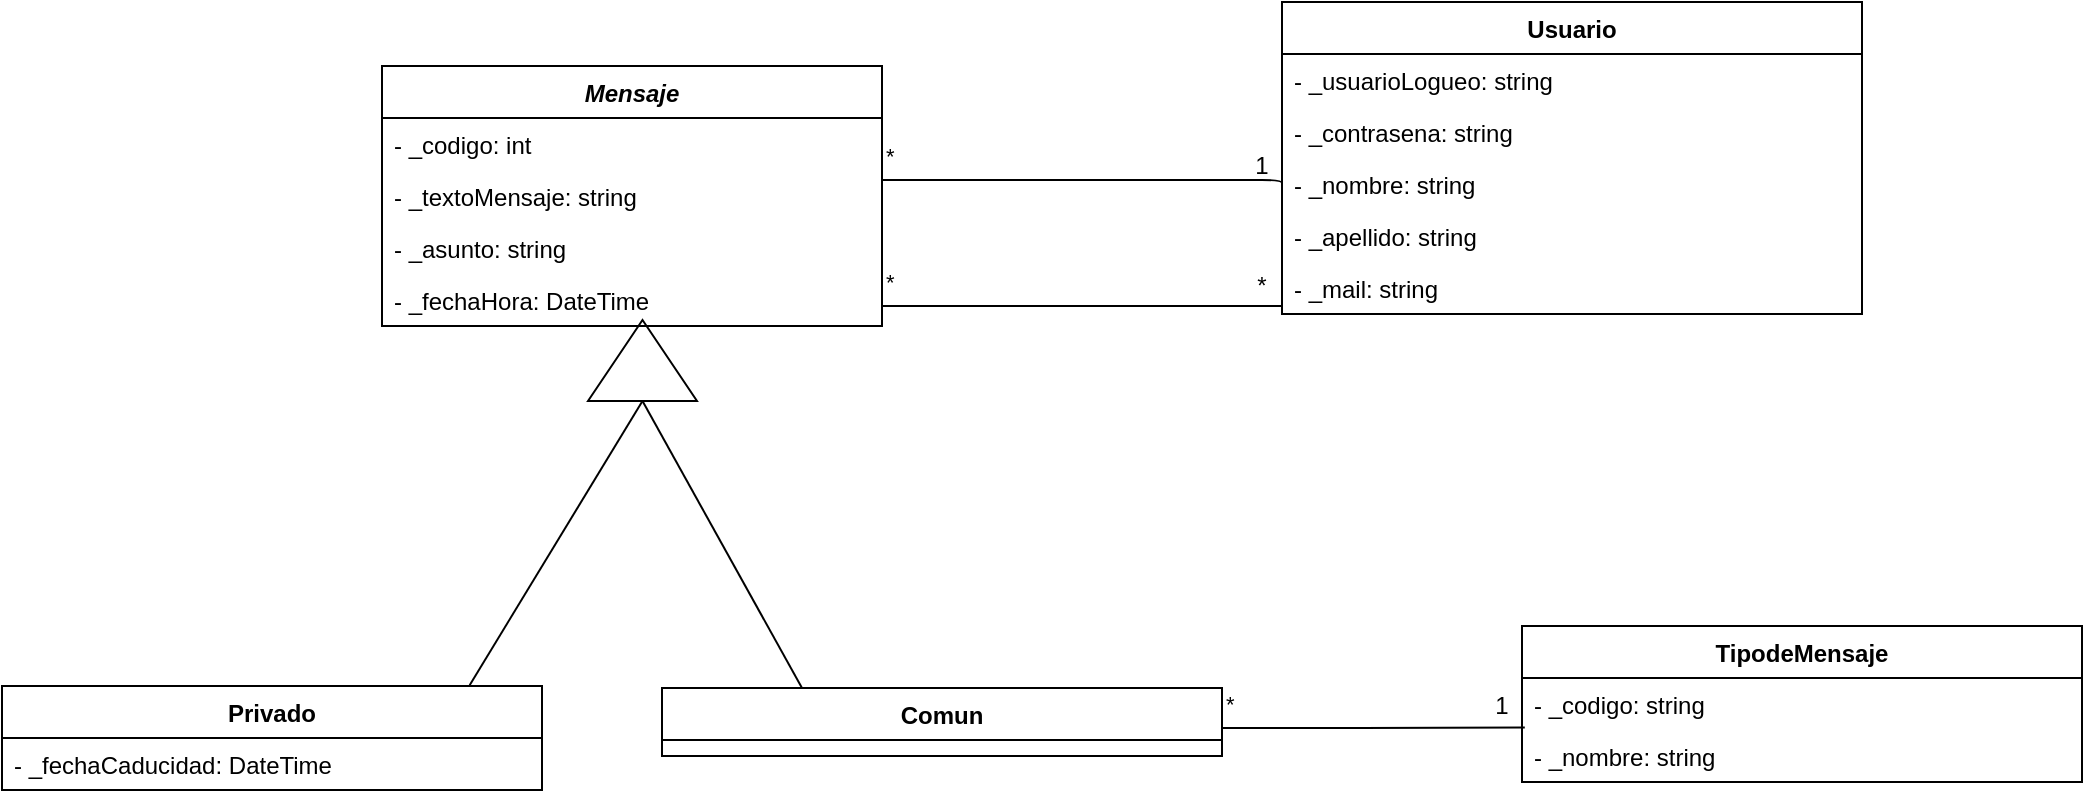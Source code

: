 <mxfile version="14.6.13" type="device"><diagram id="orRzVnqrB1gRCefWRWQ3" name="Página-1"><mxGraphModel dx="1865" dy="607" grid="1" gridSize="10" guides="1" tooltips="1" connect="1" arrows="1" fold="1" page="1" pageScale="1" pageWidth="827" pageHeight="1169" math="0" shadow="0"><root><mxCell id="0"/><mxCell id="1" parent="0"/><mxCell id="G97LvxUTfz8ZQ9TxgFNi-14" value="Usuario" style="swimlane;fontStyle=1;childLayout=stackLayout;horizontal=1;startSize=26;fillColor=none;horizontalStack=0;resizeParent=1;resizeParentMax=0;resizeLast=0;collapsible=1;marginBottom=0;" parent="1" vertex="1"><mxGeometry x="550" y="258" width="290" height="156" as="geometry"/></mxCell><mxCell id="G97LvxUTfz8ZQ9TxgFNi-15" value="- _usuarioLogueo: string" style="text;strokeColor=none;fillColor=none;align=left;verticalAlign=top;spacingLeft=4;spacingRight=4;overflow=hidden;rotatable=0;points=[[0,0.5],[1,0.5]];portConstraint=eastwest;" parent="G97LvxUTfz8ZQ9TxgFNi-14" vertex="1"><mxGeometry y="26" width="290" height="26" as="geometry"/></mxCell><mxCell id="G97LvxUTfz8ZQ9TxgFNi-16" value="- _contrasena: string" style="text;strokeColor=none;fillColor=none;align=left;verticalAlign=top;spacingLeft=4;spacingRight=4;overflow=hidden;rotatable=0;points=[[0,0.5],[1,0.5]];portConstraint=eastwest;" parent="G97LvxUTfz8ZQ9TxgFNi-14" vertex="1"><mxGeometry y="52" width="290" height="26" as="geometry"/></mxCell><mxCell id="G97LvxUTfz8ZQ9TxgFNi-17" value="- _nombre: string" style="text;strokeColor=none;fillColor=none;align=left;verticalAlign=top;spacingLeft=4;spacingRight=4;overflow=hidden;rotatable=0;points=[[0,0.5],[1,0.5]];portConstraint=eastwest;" parent="G97LvxUTfz8ZQ9TxgFNi-14" vertex="1"><mxGeometry y="78" width="290" height="26" as="geometry"/></mxCell><mxCell id="G97LvxUTfz8ZQ9TxgFNi-18" value="- _apellido: string" style="text;strokeColor=none;fillColor=none;align=left;verticalAlign=top;spacingLeft=4;spacingRight=4;overflow=hidden;rotatable=0;points=[[0,0.5],[1,0.5]];portConstraint=eastwest;" parent="G97LvxUTfz8ZQ9TxgFNi-14" vertex="1"><mxGeometry y="104" width="290" height="26" as="geometry"/></mxCell><mxCell id="G97LvxUTfz8ZQ9TxgFNi-22" value="- _mail: string" style="text;strokeColor=none;fillColor=none;align=left;verticalAlign=top;spacingLeft=4;spacingRight=4;overflow=hidden;rotatable=0;points=[[0,0.5],[1,0.5]];portConstraint=eastwest;" parent="G97LvxUTfz8ZQ9TxgFNi-14" vertex="1"><mxGeometry y="130" width="290" height="26" as="geometry"/></mxCell><mxCell id="G97LvxUTfz8ZQ9TxgFNi-23" value="Privado" style="swimlane;fontStyle=1;childLayout=stackLayout;horizontal=1;startSize=26;fillColor=none;horizontalStack=0;resizeParent=1;resizeParentMax=0;resizeLast=0;collapsible=1;marginBottom=0;" parent="1" vertex="1"><mxGeometry x="-90" y="600" width="270" height="52" as="geometry"/></mxCell><mxCell id="jTb7AfUbPNLHlO-qRzI2-14" value="- _fechaCaducidad: DateTime" style="text;strokeColor=none;fillColor=none;align=left;verticalAlign=top;spacingLeft=4;spacingRight=4;overflow=hidden;rotatable=0;points=[[0,0.5],[1,0.5]];portConstraint=eastwest;fontStyle=0" parent="G97LvxUTfz8ZQ9TxgFNi-23" vertex="1"><mxGeometry y="26" width="270" height="26" as="geometry"/></mxCell><mxCell id="G97LvxUTfz8ZQ9TxgFNi-38" value="TipodeMensaje" style="swimlane;fontStyle=1;childLayout=stackLayout;horizontal=1;startSize=26;fillColor=none;horizontalStack=0;resizeParent=1;resizeParentMax=0;resizeLast=0;collapsible=1;marginBottom=0;" parent="1" vertex="1"><mxGeometry x="670" y="570" width="280" height="78" as="geometry"/></mxCell><mxCell id="G97LvxUTfz8ZQ9TxgFNi-39" value="- _codigo: string" style="text;strokeColor=none;fillColor=none;align=left;verticalAlign=top;spacingLeft=4;spacingRight=4;overflow=hidden;rotatable=0;points=[[0,0.5],[1,0.5]];portConstraint=eastwest;" parent="G97LvxUTfz8ZQ9TxgFNi-38" vertex="1"><mxGeometry y="26" width="280" height="26" as="geometry"/></mxCell><mxCell id="G97LvxUTfz8ZQ9TxgFNi-40" value="- _nombre: string" style="text;strokeColor=none;fillColor=none;align=left;verticalAlign=top;spacingLeft=4;spacingRight=4;overflow=hidden;rotatable=0;points=[[0,0.5],[1,0.5]];portConstraint=eastwest;" parent="G97LvxUTfz8ZQ9TxgFNi-38" vertex="1"><mxGeometry y="52" width="280" height="26" as="geometry"/></mxCell><mxCell id="G97LvxUTfz8ZQ9TxgFNi-44" value="" style="triangle;whiteSpace=wrap;html=1;rotation=-90;" parent="1" vertex="1"><mxGeometry x="210" y="410" width="40.5" height="54.5" as="geometry"/></mxCell><mxCell id="G97LvxUTfz8ZQ9TxgFNi-45" value="" style="endArrow=none;html=1;rounded=0;entryX=0;entryY=0.5;entryDx=0;entryDy=0;exitX=0.866;exitY=-0.007;exitDx=0;exitDy=0;exitPerimeter=0;" parent="1" source="G97LvxUTfz8ZQ9TxgFNi-23" target="G97LvxUTfz8ZQ9TxgFNi-44" edge="1"><mxGeometry width="50" height="50" relative="1" as="geometry"><mxPoint x="70" y="520" as="sourcePoint"/><mxPoint x="181.988" y="428.6" as="targetPoint"/></mxGeometry></mxCell><mxCell id="G97LvxUTfz8ZQ9TxgFNi-46" value="" style="endArrow=none;html=1;rounded=0;entryX=0;entryY=0.5;entryDx=0;entryDy=0;exitX=0.25;exitY=0;exitDx=0;exitDy=0;" parent="1" source="G97LvxUTfz8ZQ9TxgFNi-32" target="G97LvxUTfz8ZQ9TxgFNi-44" edge="1"><mxGeometry width="50" height="50" relative="1" as="geometry"><mxPoint x="370" y="520" as="sourcePoint"/><mxPoint x="481.988" y="428.6" as="targetPoint"/></mxGeometry></mxCell><mxCell id="jTb7AfUbPNLHlO-qRzI2-1" value="*" style="endArrow=none;html=1;endSize=12;startArrow=none;startSize=14;startFill=0;edgeStyle=orthogonalEdgeStyle;align=left;verticalAlign=bottom;endFill=0;entryX=0.005;entryY=-0.049;entryDx=0;entryDy=0;entryPerimeter=0;" parent="1" target="G97LvxUTfz8ZQ9TxgFNi-40" edge="1"><mxGeometry x="-1" y="3" relative="1" as="geometry"><mxPoint x="520" y="621" as="sourcePoint"/><mxPoint x="459.66" y="655" as="targetPoint"/><Array as="points"><mxPoint x="580" y="621"/><mxPoint x="580" y="621"/></Array></mxGeometry></mxCell><mxCell id="jTb7AfUbPNLHlO-qRzI2-2" value="1" style="text;html=1;strokeColor=none;fillColor=none;align=center;verticalAlign=middle;whiteSpace=wrap;rounded=0;" parent="1" vertex="1"><mxGeometry x="640" y="600" width="40" height="20" as="geometry"/></mxCell><mxCell id="jTb7AfUbPNLHlO-qRzI2-4" value="*" style="endArrow=none;html=1;endSize=12;startArrow=none;startSize=14;startFill=0;edgeStyle=orthogonalEdgeStyle;align=left;verticalAlign=bottom;entryX=0.75;entryY=1;entryDx=0;entryDy=0;endFill=0;" parent="1" target="jTb7AfUbPNLHlO-qRzI2-5" edge="1"><mxGeometry x="-1" y="3" relative="1" as="geometry"><mxPoint x="350" y="347" as="sourcePoint"/><mxPoint x="640" y="161" as="targetPoint"/><Array as="points"><mxPoint x="550" y="347"/></Array></mxGeometry></mxCell><mxCell id="G97LvxUTfz8ZQ9TxgFNi-1" value="Mensaje" style="swimlane;fontStyle=3;childLayout=stackLayout;horizontal=1;startSize=26;fillColor=none;horizontalStack=0;resizeParent=1;resizeParentMax=0;resizeLast=0;collapsible=1;marginBottom=0;" parent="1" vertex="1"><mxGeometry x="100" y="290" width="250" height="130" as="geometry"><mxRectangle x="80" y="80" width="90" height="26" as="alternateBounds"/></mxGeometry></mxCell><mxCell id="G97LvxUTfz8ZQ9TxgFNi-4" value="- _codigo: int" style="text;strokeColor=none;fillColor=none;align=left;verticalAlign=top;spacingLeft=4;spacingRight=4;overflow=hidden;rotatable=0;points=[[0,0.5],[1,0.5]];portConstraint=eastwest;" parent="G97LvxUTfz8ZQ9TxgFNi-1" vertex="1"><mxGeometry y="26" width="250" height="26" as="geometry"/></mxCell><mxCell id="G97LvxUTfz8ZQ9TxgFNi-2" value="- _textoMensaje: string" style="text;strokeColor=none;fillColor=none;align=left;verticalAlign=top;spacingLeft=4;spacingRight=4;overflow=hidden;rotatable=0;points=[[0,0.5],[1,0.5]];portConstraint=eastwest;fontStyle=0" parent="G97LvxUTfz8ZQ9TxgFNi-1" vertex="1"><mxGeometry y="52" width="250" height="26" as="geometry"/></mxCell><mxCell id="G97LvxUTfz8ZQ9TxgFNi-3" value="- _asunto: string" style="text;strokeColor=none;fillColor=none;align=left;verticalAlign=top;spacingLeft=4;spacingRight=4;overflow=hidden;rotatable=0;points=[[0,0.5],[1,0.5]];portConstraint=eastwest;fontStyle=0" parent="G97LvxUTfz8ZQ9TxgFNi-1" vertex="1"><mxGeometry y="78" width="250" height="26" as="geometry"/></mxCell><mxCell id="G97LvxUTfz8ZQ9TxgFNi-5" value="- _fechaHora: DateTime" style="text;strokeColor=none;fillColor=none;align=left;verticalAlign=top;spacingLeft=4;spacingRight=4;overflow=hidden;rotatable=0;points=[[0,0.5],[1,0.5]];portConstraint=eastwest;fontStyle=0" parent="G97LvxUTfz8ZQ9TxgFNi-1" vertex="1"><mxGeometry y="104" width="250" height="26" as="geometry"/></mxCell><mxCell id="jTb7AfUbPNLHlO-qRzI2-5" value="1" style="text;html=1;strokeColor=none;fillColor=none;align=center;verticalAlign=middle;whiteSpace=wrap;rounded=0;" parent="1" vertex="1"><mxGeometry x="520" y="330" width="40" height="20" as="geometry"/></mxCell><mxCell id="jTb7AfUbPNLHlO-qRzI2-7" value="*" style="endArrow=none;html=1;endSize=12;startArrow=none;startSize=14;startFill=0;edgeStyle=orthogonalEdgeStyle;align=left;verticalAlign=bottom;entryX=0;entryY=0.5;entryDx=0;entryDy=0;endFill=0;" parent="1" edge="1"><mxGeometry x="-1" y="3" relative="1" as="geometry"><mxPoint x="350" y="410" as="sourcePoint"/><mxPoint x="550" y="410" as="targetPoint"/><Array as="points"><mxPoint x="350" y="410"/></Array></mxGeometry></mxCell><mxCell id="jTb7AfUbPNLHlO-qRzI2-8" value="*" style="text;html=1;strokeColor=none;fillColor=none;align=center;verticalAlign=middle;whiteSpace=wrap;rounded=0;" parent="1" vertex="1"><mxGeometry x="520" y="390" width="40" height="20" as="geometry"/></mxCell><mxCell id="G97LvxUTfz8ZQ9TxgFNi-32" value="Comun" style="swimlane;fontStyle=1;childLayout=stackLayout;horizontal=1;startSize=26;fillColor=none;horizontalStack=0;resizeParent=1;resizeParentMax=0;resizeLast=0;collapsible=1;marginBottom=0;" parent="1" vertex="1"><mxGeometry x="240" y="601" width="280" height="34" as="geometry"/></mxCell></root></mxGraphModel></diagram></mxfile>